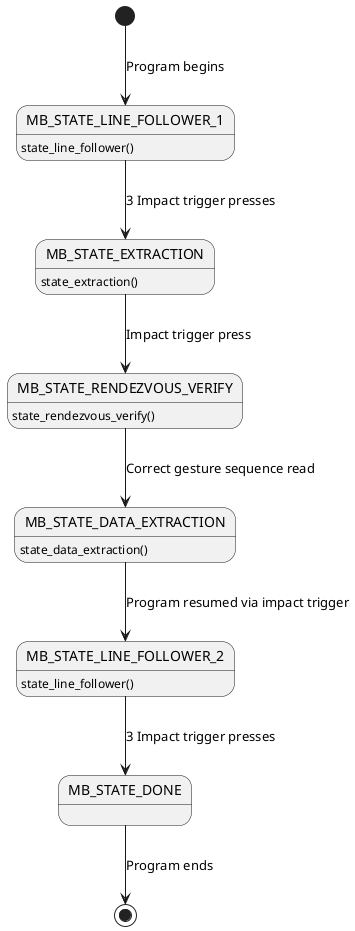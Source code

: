 @startuml

state MB_STATE_LINE_FOLLOWER_1
state MB_STATE_EXTRACTION
state MB_STATE_RENDEZVOUS_VERIFY
state MB_STATE_DATA_EXTRACTION
state MB_STATE_LINE_FOLLOWER_2
state MB_STATE_DONE

[*] --> MB_STATE_LINE_FOLLOWER_1 : Program begins
MB_STATE_LINE_FOLLOWER_1 --> MB_STATE_EXTRACTION : 3 Impact trigger presses
MB_STATE_EXTRACTION --> MB_STATE_RENDEZVOUS_VERIFY : Impact trigger press
MB_STATE_RENDEZVOUS_VERIFY --> MB_STATE_DATA_EXTRACTION : Correct gesture sequence read
MB_STATE_DATA_EXTRACTION --> MB_STATE_LINE_FOLLOWER_2 : Program resumed via impact trigger
MB_STATE_LINE_FOLLOWER_2 --> MB_STATE_DONE : 3 Impact trigger presses
MB_STATE_DONE --> [*] : Program ends

MB_STATE_LINE_FOLLOWER_1 : state_line_follower()
MB_STATE_EXTRACTION : state_extraction()
MB_STATE_RENDEZVOUS_VERIFY : state_rendezvous_verify()
MB_STATE_DATA_EXTRACTION : state_data_extraction()
MB_STATE_LINE_FOLLOWER_2 : state_line_follower()

@enduml
